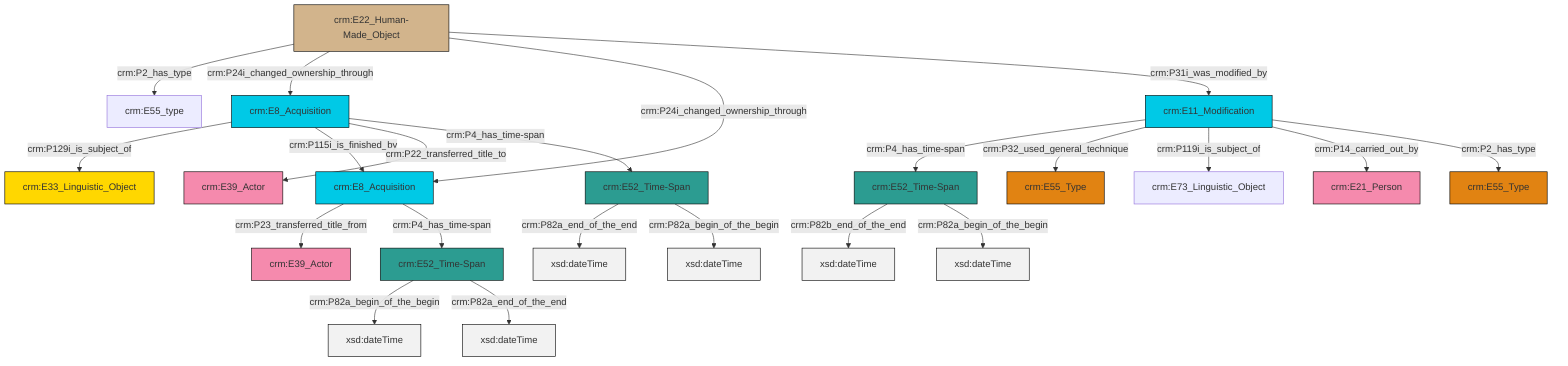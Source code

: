 graph TD
classDef Literal fill:#f2f2f2,stroke:#000000;
classDef CRM_Entity fill:#FFFFFF,stroke:#000000;
classDef Temporal_Entity fill:#00C9E6, stroke:#000000;
classDef Type fill:#E18312, stroke:#000000;
classDef Time-Span fill:#2C9C91, stroke:#000000;
classDef Appellation fill:#FFEB7F, stroke:#000000;
classDef Place fill:#008836, stroke:#000000;
classDef Persistent_Item fill:#B266B2, stroke:#000000;
classDef Conceptual_Object fill:#FFD700, stroke:#000000;
classDef Physical_Thing fill:#D2B48C, stroke:#000000;
classDef Actor fill:#f58aad, stroke:#000000;
classDef PC_Classes fill:#4ce600, stroke:#000000;
classDef Multi fill:#cccccc,stroke:#000000;

12["crm:E11_Modification"]:::Temporal_Entity -->|crm:P4_has_time-span| 13["crm:E52_Time-Span"]:::Time-Span
14["crm:E22_Human-Made_Object"]:::Physical_Thing -->|crm:P2_has_type| 4["crm:E55_type"]:::Default
14["crm:E22_Human-Made_Object"]:::Physical_Thing -->|crm:P24i_changed_ownership_through| 10["crm:E8_Acquisition"]:::Temporal_Entity
15["crm:E52_Time-Span"]:::Time-Span -->|crm:P82a_end_of_the_end| 16[xsd:dateTime]:::Literal
6["crm:E8_Acquisition"]:::Temporal_Entity -->|crm:P23_transferred_title_from| 8["crm:E39_Actor"]:::Actor
10["crm:E8_Acquisition"]:::Temporal_Entity -->|crm:P129i_is_subject_of| 19["crm:E33_Linguistic_Object"]:::Conceptual_Object
10["crm:E8_Acquisition"]:::Temporal_Entity -->|crm:P115i_is_finished_by| 6["crm:E8_Acquisition"]:::Temporal_Entity
12["crm:E11_Modification"]:::Temporal_Entity -->|crm:P32_used_general_technique| 20["crm:E55_Type"]:::Type
17["crm:E52_Time-Span"]:::Time-Span -->|crm:P82a_begin_of_the_begin| 21[xsd:dateTime]:::Literal
13["crm:E52_Time-Span"]:::Time-Span -->|crm:P82b_end_of_the_end| 22[xsd:dateTime]:::Literal
12["crm:E11_Modification"]:::Temporal_Entity -->|crm:P119i_is_subject_of| 0["crm:E73_Linguistic_Object"]:::Default
10["crm:E8_Acquisition"]:::Temporal_Entity -->|crm:P22_transferred_title_to| 2["crm:E39_Actor"]:::Actor
14["crm:E22_Human-Made_Object"]:::Physical_Thing -->|crm:P24i_changed_ownership_through| 6["crm:E8_Acquisition"]:::Temporal_Entity
10["crm:E8_Acquisition"]:::Temporal_Entity -->|crm:P4_has_time-span| 15["crm:E52_Time-Span"]:::Time-Span
12["crm:E11_Modification"]:::Temporal_Entity -->|crm:P14_carried_out_by| 24["crm:E21_Person"]:::Actor
13["crm:E52_Time-Span"]:::Time-Span -->|crm:P82a_begin_of_the_begin| 28[xsd:dateTime]:::Literal
12["crm:E11_Modification"]:::Temporal_Entity -->|crm:P2_has_type| 26["crm:E55_Type"]:::Type
15["crm:E52_Time-Span"]:::Time-Span -->|crm:P82a_begin_of_the_begin| 29[xsd:dateTime]:::Literal
6["crm:E8_Acquisition"]:::Temporal_Entity -->|crm:P4_has_time-span| 17["crm:E52_Time-Span"]:::Time-Span
17["crm:E52_Time-Span"]:::Time-Span -->|crm:P82a_end_of_the_end| 31[xsd:dateTime]:::Literal
14["crm:E22_Human-Made_Object"]:::Physical_Thing -->|crm:P31i_was_modified_by| 12["crm:E11_Modification"]:::Temporal_Entity